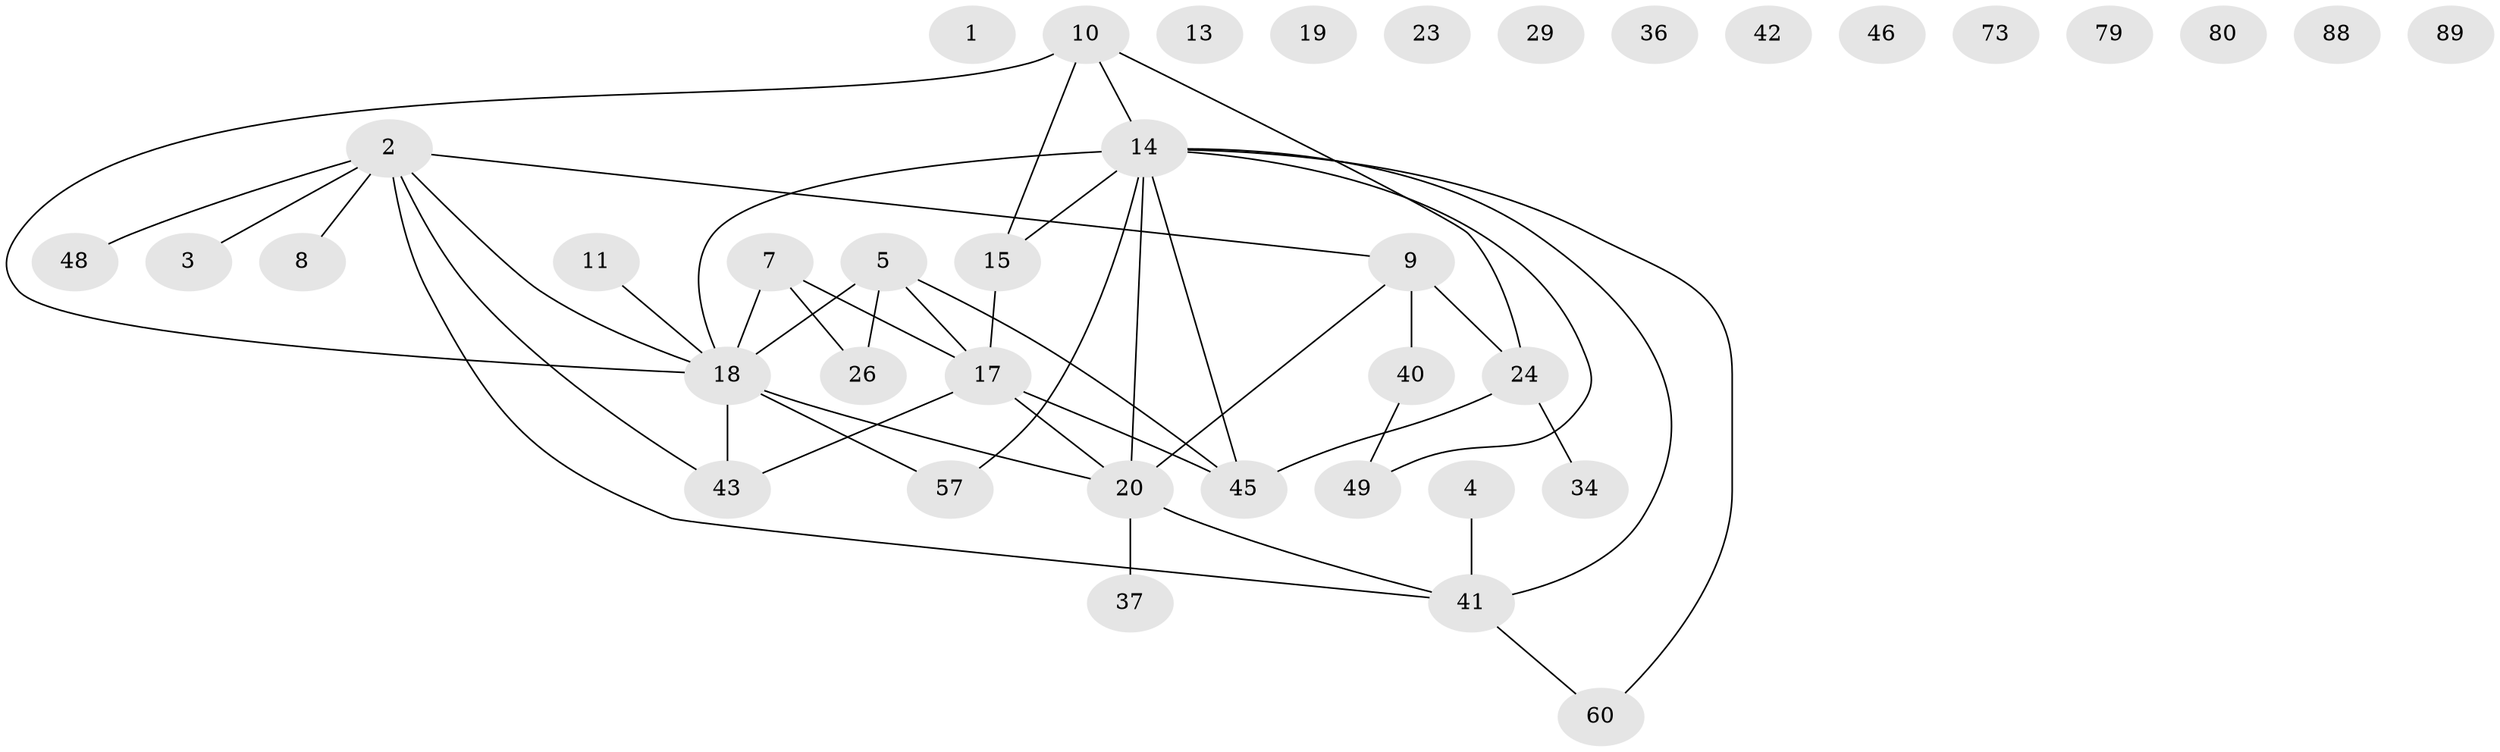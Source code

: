 // original degree distribution, {1: 0.24719101123595505, 3: 0.24719101123595505, 2: 0.1797752808988764, 4: 0.11235955056179775, 0: 0.12359550561797752, 5: 0.07865168539325842, 7: 0.011235955056179775}
// Generated by graph-tools (version 1.1) at 2025/16/03/04/25 18:16:27]
// undirected, 39 vertices, 44 edges
graph export_dot {
graph [start="1"]
  node [color=gray90,style=filled];
  1 [super="+44"];
  2 [super="+6+16+21"];
  3 [super="+85+22"];
  4 [super="+12"];
  5 [super="+78+66"];
  7 [super="+67"];
  8;
  9 [super="+27"];
  10 [super="+75+58"];
  11;
  13;
  14 [super="+70+33+38"];
  15;
  17 [super="+25"];
  18 [super="+61+28+54+30"];
  19;
  20 [super="+63+35"];
  23;
  24 [super="+31+62"];
  26 [super="+52+53"];
  29 [super="+84"];
  34 [super="+83"];
  36;
  37;
  40 [super="+64"];
  41 [super="+47+59"];
  42;
  43 [super="+55+50"];
  45 [super="+56+65"];
  46;
  48;
  49;
  57;
  60;
  73;
  79;
  80;
  88;
  89;
  2 -- 8;
  2 -- 48;
  2 -- 43;
  2 -- 9;
  2 -- 3;
  2 -- 18;
  2 -- 41;
  4 -- 41;
  5 -- 45;
  5 -- 26;
  5 -- 17;
  5 -- 18;
  7 -- 17;
  7 -- 26;
  7 -- 18;
  9 -- 24;
  9 -- 40;
  9 -- 20;
  10 -- 14;
  10 -- 15;
  10 -- 24;
  10 -- 18;
  11 -- 18;
  14 -- 49;
  14 -- 20 [weight=3];
  14 -- 57;
  14 -- 60;
  14 -- 45;
  14 -- 41;
  14 -- 18 [weight=2];
  14 -- 15;
  15 -- 17;
  17 -- 43;
  17 -- 20;
  17 -- 45;
  18 -- 57;
  18 -- 20 [weight=2];
  18 -- 43;
  20 -- 37;
  20 -- 41;
  24 -- 34;
  24 -- 45;
  40 -- 49;
  41 -- 60;
}
